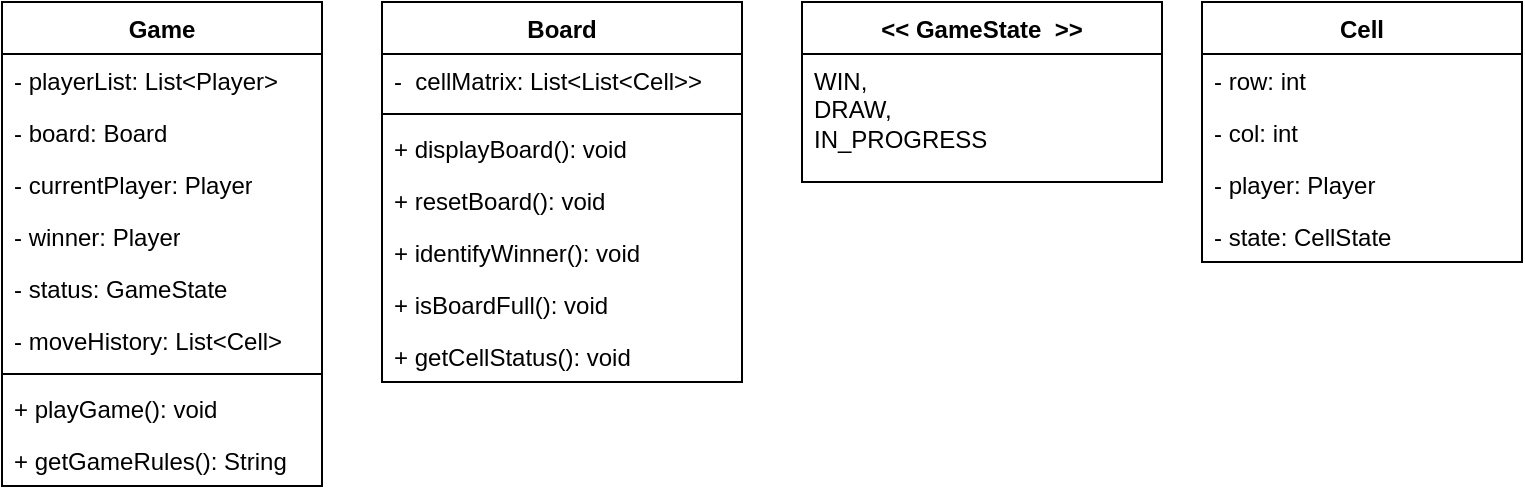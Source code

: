 <mxfile version="24.1.0" type="github">
  <diagram name="Page-1" id="UqfjpjDhiWpic3AlMB8R">
    <mxGraphModel dx="1272" dy="539" grid="1" gridSize="10" guides="1" tooltips="1" connect="1" arrows="1" fold="1" page="1" pageScale="1" pageWidth="850" pageHeight="1100" math="0" shadow="0">
      <root>
        <mxCell id="0" />
        <mxCell id="1" parent="0" />
        <mxCell id="m7R3-1gt6JYp2xJdd50r-5" value="Game" style="swimlane;fontStyle=1;align=center;verticalAlign=top;childLayout=stackLayout;horizontal=1;startSize=26;horizontalStack=0;resizeParent=1;resizeParentMax=0;resizeLast=0;collapsible=1;marginBottom=0;whiteSpace=wrap;html=1;" vertex="1" parent="1">
          <mxGeometry x="90" y="80" width="160" height="242" as="geometry" />
        </mxCell>
        <mxCell id="m7R3-1gt6JYp2xJdd50r-6" value="- playerList: List&amp;lt;Player&amp;gt;" style="text;strokeColor=none;fillColor=none;align=left;verticalAlign=top;spacingLeft=4;spacingRight=4;overflow=hidden;rotatable=0;points=[[0,0.5],[1,0.5]];portConstraint=eastwest;whiteSpace=wrap;html=1;" vertex="1" parent="m7R3-1gt6JYp2xJdd50r-5">
          <mxGeometry y="26" width="160" height="26" as="geometry" />
        </mxCell>
        <mxCell id="m7R3-1gt6JYp2xJdd50r-9" value="- board: Board" style="text;strokeColor=none;fillColor=none;align=left;verticalAlign=top;spacingLeft=4;spacingRight=4;overflow=hidden;rotatable=0;points=[[0,0.5],[1,0.5]];portConstraint=eastwest;whiteSpace=wrap;html=1;" vertex="1" parent="m7R3-1gt6JYp2xJdd50r-5">
          <mxGeometry y="52" width="160" height="26" as="geometry" />
        </mxCell>
        <mxCell id="m7R3-1gt6JYp2xJdd50r-10" value="- currentPlayer: Player" style="text;strokeColor=none;fillColor=none;align=left;verticalAlign=top;spacingLeft=4;spacingRight=4;overflow=hidden;rotatable=0;points=[[0,0.5],[1,0.5]];portConstraint=eastwest;whiteSpace=wrap;html=1;" vertex="1" parent="m7R3-1gt6JYp2xJdd50r-5">
          <mxGeometry y="78" width="160" height="26" as="geometry" />
        </mxCell>
        <mxCell id="m7R3-1gt6JYp2xJdd50r-11" value="- winner: Player" style="text;strokeColor=none;fillColor=none;align=left;verticalAlign=top;spacingLeft=4;spacingRight=4;overflow=hidden;rotatable=0;points=[[0,0.5],[1,0.5]];portConstraint=eastwest;whiteSpace=wrap;html=1;" vertex="1" parent="m7R3-1gt6JYp2xJdd50r-5">
          <mxGeometry y="104" width="160" height="26" as="geometry" />
        </mxCell>
        <mxCell id="m7R3-1gt6JYp2xJdd50r-12" value="- status: GameState&amp;nbsp;" style="text;strokeColor=none;fillColor=none;align=left;verticalAlign=top;spacingLeft=4;spacingRight=4;overflow=hidden;rotatable=0;points=[[0,0.5],[1,0.5]];portConstraint=eastwest;whiteSpace=wrap;html=1;" vertex="1" parent="m7R3-1gt6JYp2xJdd50r-5">
          <mxGeometry y="130" width="160" height="26" as="geometry" />
        </mxCell>
        <mxCell id="m7R3-1gt6JYp2xJdd50r-13" value="- moveHistory: List&amp;lt;Cell&amp;gt;&amp;nbsp;" style="text;strokeColor=none;fillColor=none;align=left;verticalAlign=top;spacingLeft=4;spacingRight=4;overflow=hidden;rotatable=0;points=[[0,0.5],[1,0.5]];portConstraint=eastwest;whiteSpace=wrap;html=1;" vertex="1" parent="m7R3-1gt6JYp2xJdd50r-5">
          <mxGeometry y="156" width="160" height="26" as="geometry" />
        </mxCell>
        <mxCell id="m7R3-1gt6JYp2xJdd50r-7" value="" style="line;strokeWidth=1;fillColor=none;align=left;verticalAlign=middle;spacingTop=-1;spacingLeft=3;spacingRight=3;rotatable=0;labelPosition=right;points=[];portConstraint=eastwest;strokeColor=inherit;" vertex="1" parent="m7R3-1gt6JYp2xJdd50r-5">
          <mxGeometry y="182" width="160" height="8" as="geometry" />
        </mxCell>
        <mxCell id="m7R3-1gt6JYp2xJdd50r-8" value="+ playGame(): void" style="text;strokeColor=none;fillColor=none;align=left;verticalAlign=top;spacingLeft=4;spacingRight=4;overflow=hidden;rotatable=0;points=[[0,0.5],[1,0.5]];portConstraint=eastwest;whiteSpace=wrap;html=1;" vertex="1" parent="m7R3-1gt6JYp2xJdd50r-5">
          <mxGeometry y="190" width="160" height="26" as="geometry" />
        </mxCell>
        <mxCell id="m7R3-1gt6JYp2xJdd50r-14" value="+ getGameRules(): String" style="text;strokeColor=none;fillColor=none;align=left;verticalAlign=top;spacingLeft=4;spacingRight=4;overflow=hidden;rotatable=0;points=[[0,0.5],[1,0.5]];portConstraint=eastwest;whiteSpace=wrap;html=1;" vertex="1" parent="m7R3-1gt6JYp2xJdd50r-5">
          <mxGeometry y="216" width="160" height="26" as="geometry" />
        </mxCell>
        <mxCell id="m7R3-1gt6JYp2xJdd50r-15" value="Board" style="swimlane;fontStyle=1;align=center;verticalAlign=top;childLayout=stackLayout;horizontal=1;startSize=26;horizontalStack=0;resizeParent=1;resizeParentMax=0;resizeLast=0;collapsible=1;marginBottom=0;whiteSpace=wrap;html=1;" vertex="1" parent="1">
          <mxGeometry x="280" y="80" width="180" height="190" as="geometry" />
        </mxCell>
        <mxCell id="m7R3-1gt6JYp2xJdd50r-16" value="-&amp;nbsp; cellMatrix: List&amp;lt;List&amp;lt;Cell&amp;gt;&amp;gt;" style="text;strokeColor=none;fillColor=none;align=left;verticalAlign=top;spacingLeft=4;spacingRight=4;overflow=hidden;rotatable=0;points=[[0,0.5],[1,0.5]];portConstraint=eastwest;whiteSpace=wrap;html=1;" vertex="1" parent="m7R3-1gt6JYp2xJdd50r-15">
          <mxGeometry y="26" width="180" height="26" as="geometry" />
        </mxCell>
        <mxCell id="m7R3-1gt6JYp2xJdd50r-22" value="" style="line;strokeWidth=1;fillColor=none;align=left;verticalAlign=middle;spacingTop=-1;spacingLeft=3;spacingRight=3;rotatable=0;labelPosition=right;points=[];portConstraint=eastwest;strokeColor=inherit;" vertex="1" parent="m7R3-1gt6JYp2xJdd50r-15">
          <mxGeometry y="52" width="180" height="8" as="geometry" />
        </mxCell>
        <mxCell id="m7R3-1gt6JYp2xJdd50r-23" value="+ displayBoard(): void" style="text;strokeColor=none;fillColor=none;align=left;verticalAlign=top;spacingLeft=4;spacingRight=4;overflow=hidden;rotatable=0;points=[[0,0.5],[1,0.5]];portConstraint=eastwest;whiteSpace=wrap;html=1;" vertex="1" parent="m7R3-1gt6JYp2xJdd50r-15">
          <mxGeometry y="60" width="180" height="26" as="geometry" />
        </mxCell>
        <mxCell id="m7R3-1gt6JYp2xJdd50r-24" value="+ resetBoard(): void" style="text;strokeColor=none;fillColor=none;align=left;verticalAlign=top;spacingLeft=4;spacingRight=4;overflow=hidden;rotatable=0;points=[[0,0.5],[1,0.5]];portConstraint=eastwest;whiteSpace=wrap;html=1;" vertex="1" parent="m7R3-1gt6JYp2xJdd50r-15">
          <mxGeometry y="86" width="180" height="26" as="geometry" />
        </mxCell>
        <mxCell id="m7R3-1gt6JYp2xJdd50r-25" value="+ identifyWinner(): void" style="text;strokeColor=none;fillColor=none;align=left;verticalAlign=top;spacingLeft=4;spacingRight=4;overflow=hidden;rotatable=0;points=[[0,0.5],[1,0.5]];portConstraint=eastwest;whiteSpace=wrap;html=1;" vertex="1" parent="m7R3-1gt6JYp2xJdd50r-15">
          <mxGeometry y="112" width="180" height="26" as="geometry" />
        </mxCell>
        <mxCell id="m7R3-1gt6JYp2xJdd50r-26" value="+ isBoardFull(): void" style="text;strokeColor=none;fillColor=none;align=left;verticalAlign=top;spacingLeft=4;spacingRight=4;overflow=hidden;rotatable=0;points=[[0,0.5],[1,0.5]];portConstraint=eastwest;whiteSpace=wrap;html=1;" vertex="1" parent="m7R3-1gt6JYp2xJdd50r-15">
          <mxGeometry y="138" width="180" height="26" as="geometry" />
        </mxCell>
        <mxCell id="m7R3-1gt6JYp2xJdd50r-27" value="+ getCellStatus(): void" style="text;strokeColor=none;fillColor=none;align=left;verticalAlign=top;spacingLeft=4;spacingRight=4;overflow=hidden;rotatable=0;points=[[0,0.5],[1,0.5]];portConstraint=eastwest;whiteSpace=wrap;html=1;" vertex="1" parent="m7R3-1gt6JYp2xJdd50r-15">
          <mxGeometry y="164" width="180" height="26" as="geometry" />
        </mxCell>
        <mxCell id="m7R3-1gt6JYp2xJdd50r-42" value="&amp;lt;&amp;lt; GameState&amp;nbsp; &amp;gt;&amp;gt;" style="swimlane;fontStyle=1;align=center;verticalAlign=top;childLayout=stackLayout;horizontal=1;startSize=26;horizontalStack=0;resizeParent=1;resizeParentMax=0;resizeLast=0;collapsible=1;marginBottom=0;whiteSpace=wrap;html=1;" vertex="1" parent="1">
          <mxGeometry x="490" y="80" width="180" height="90" as="geometry" />
        </mxCell>
        <mxCell id="m7R3-1gt6JYp2xJdd50r-43" value="&lt;div&gt;&lt;span style=&quot;font-size: 12px;&quot;&gt;WIN,&lt;/span&gt;&lt;/div&gt;&lt;div&gt;&lt;span style=&quot;font-size: 12px;&quot;&gt;DRAW,&lt;/span&gt;&lt;/div&gt;&lt;div&gt;&lt;span style=&quot;font-size: 12px;&quot;&gt;IN_PROGRESS&lt;/span&gt;&lt;/div&gt;" style="text;strokeColor=none;fillColor=none;align=left;verticalAlign=top;spacingLeft=4;spacingRight=4;overflow=hidden;rotatable=0;points=[[0,0.5],[1,0.5]];portConstraint=eastwest;whiteSpace=wrap;html=1;" vertex="1" parent="m7R3-1gt6JYp2xJdd50r-42">
          <mxGeometry y="26" width="180" height="64" as="geometry" />
        </mxCell>
        <mxCell id="m7R3-1gt6JYp2xJdd50r-50" value="Cell" style="swimlane;fontStyle=1;align=center;verticalAlign=top;childLayout=stackLayout;horizontal=1;startSize=26;horizontalStack=0;resizeParent=1;resizeParentMax=0;resizeLast=0;collapsible=1;marginBottom=0;whiteSpace=wrap;html=1;" vertex="1" parent="1">
          <mxGeometry x="690" y="80" width="160" height="130" as="geometry" />
        </mxCell>
        <mxCell id="m7R3-1gt6JYp2xJdd50r-51" value="- row: int" style="text;strokeColor=none;fillColor=none;align=left;verticalAlign=top;spacingLeft=4;spacingRight=4;overflow=hidden;rotatable=0;points=[[0,0.5],[1,0.5]];portConstraint=eastwest;whiteSpace=wrap;html=1;" vertex="1" parent="m7R3-1gt6JYp2xJdd50r-50">
          <mxGeometry y="26" width="160" height="26" as="geometry" />
        </mxCell>
        <mxCell id="m7R3-1gt6JYp2xJdd50r-52" value="- col: int" style="text;strokeColor=none;fillColor=none;align=left;verticalAlign=top;spacingLeft=4;spacingRight=4;overflow=hidden;rotatable=0;points=[[0,0.5],[1,0.5]];portConstraint=eastwest;whiteSpace=wrap;html=1;" vertex="1" parent="m7R3-1gt6JYp2xJdd50r-50">
          <mxGeometry y="52" width="160" height="26" as="geometry" />
        </mxCell>
        <mxCell id="m7R3-1gt6JYp2xJdd50r-53" value="- player: Player" style="text;strokeColor=none;fillColor=none;align=left;verticalAlign=top;spacingLeft=4;spacingRight=4;overflow=hidden;rotatable=0;points=[[0,0.5],[1,0.5]];portConstraint=eastwest;whiteSpace=wrap;html=1;" vertex="1" parent="m7R3-1gt6JYp2xJdd50r-50">
          <mxGeometry y="78" width="160" height="26" as="geometry" />
        </mxCell>
        <mxCell id="m7R3-1gt6JYp2xJdd50r-54" value="- state: CellState" style="text;strokeColor=none;fillColor=none;align=left;verticalAlign=top;spacingLeft=4;spacingRight=4;overflow=hidden;rotatable=0;points=[[0,0.5],[1,0.5]];portConstraint=eastwest;whiteSpace=wrap;html=1;" vertex="1" parent="m7R3-1gt6JYp2xJdd50r-50">
          <mxGeometry y="104" width="160" height="26" as="geometry" />
        </mxCell>
      </root>
    </mxGraphModel>
  </diagram>
</mxfile>
